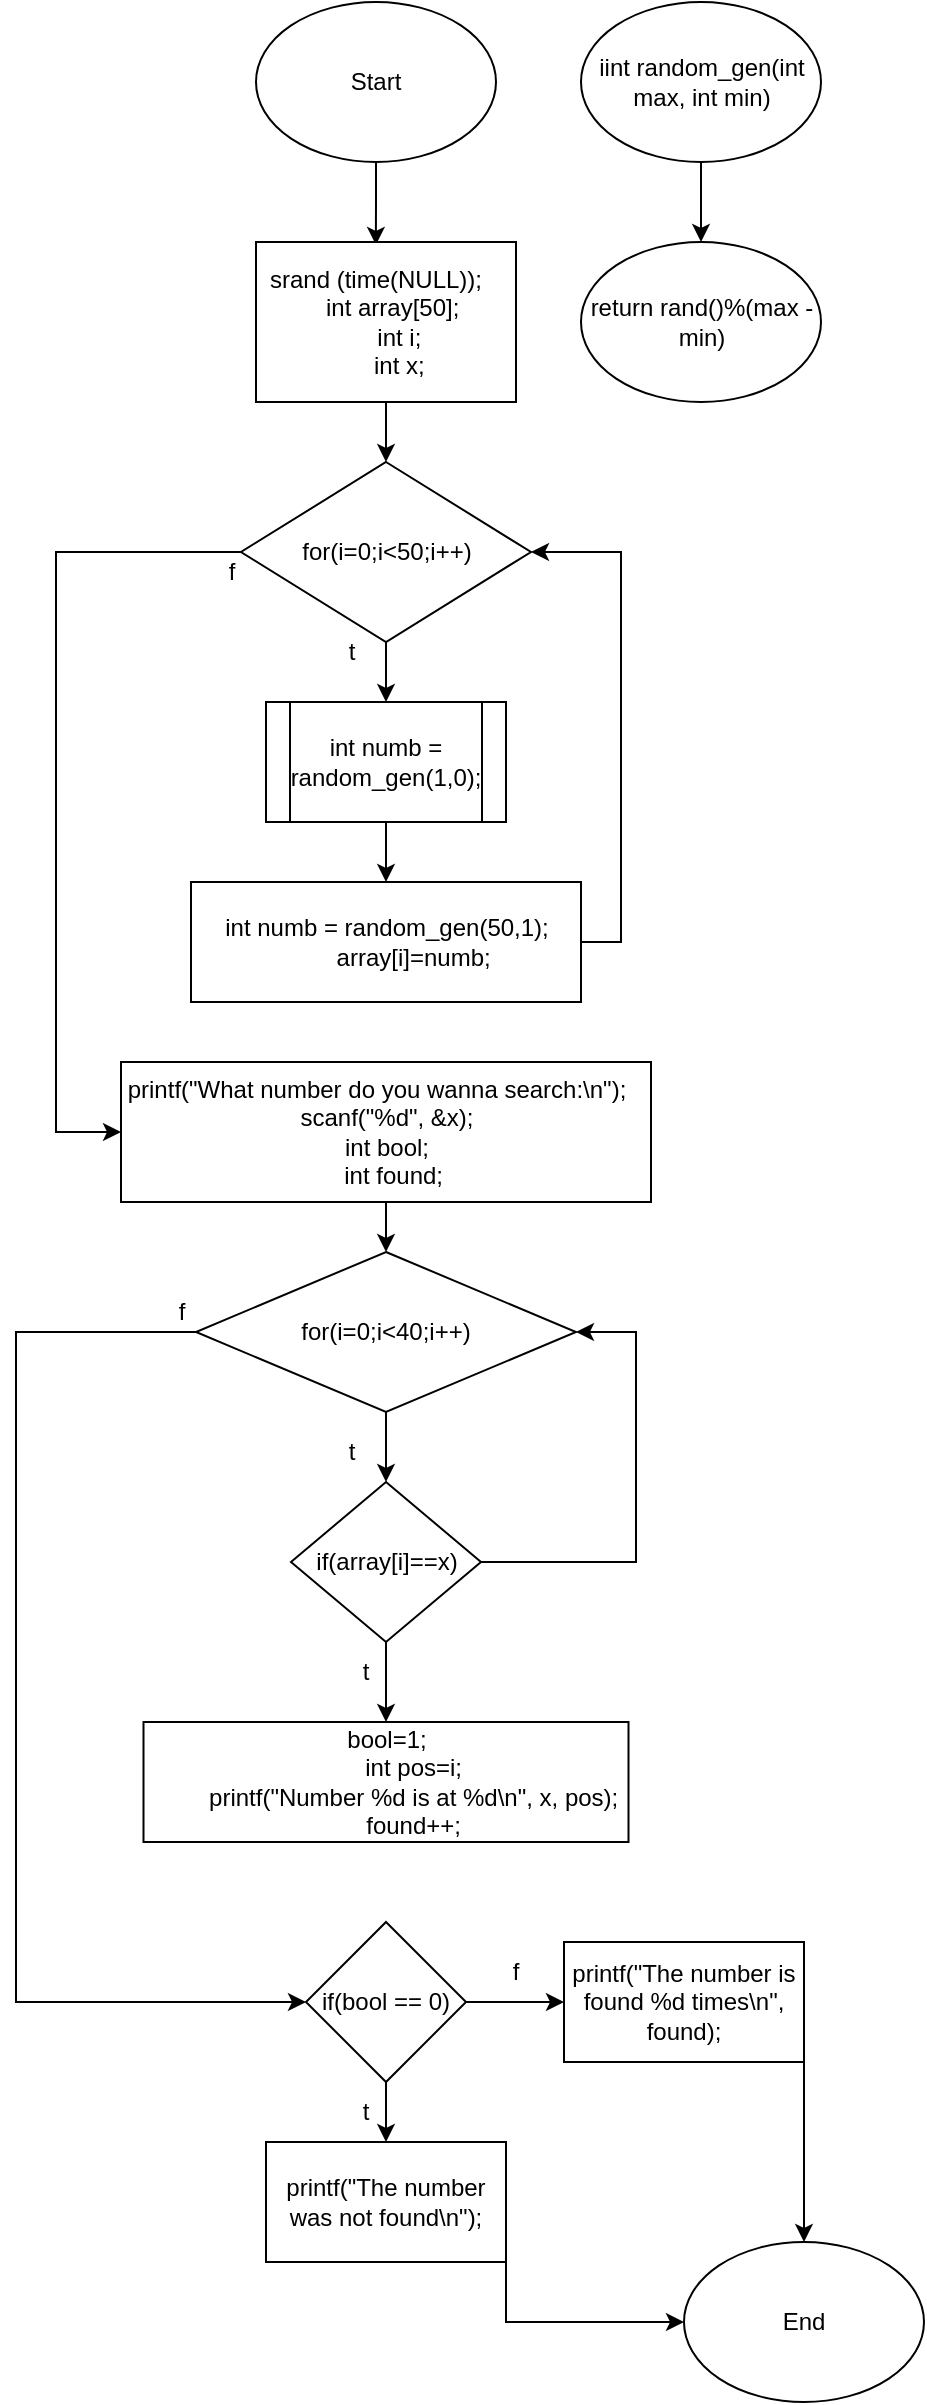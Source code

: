 <mxfile version="17.2.4" type="device"><diagram id="C5RBs43oDa-KdzZeNtuy" name="Page-1"><mxGraphModel dx="1500" dy="863" grid="1" gridSize="10" guides="1" tooltips="1" connect="1" arrows="1" fold="1" page="1" pageScale="1" pageWidth="827" pageHeight="1169" math="0" shadow="0"><root><mxCell id="WIyWlLk6GJQsqaUBKTNV-0"/><mxCell id="WIyWlLk6GJQsqaUBKTNV-1" parent="WIyWlLk6GJQsqaUBKTNV-0"/><mxCell id="m10U2tfGSO2qaY1PiXlu-16" style="edgeStyle=orthogonalEdgeStyle;rounded=0;orthogonalLoop=1;jettySize=auto;html=1;exitX=0.5;exitY=1;exitDx=0;exitDy=0;entryX=0.461;entryY=0.018;entryDx=0;entryDy=0;entryPerimeter=0;" parent="WIyWlLk6GJQsqaUBKTNV-1" source="m10U2tfGSO2qaY1PiXlu-0" target="m10U2tfGSO2qaY1PiXlu-1" edge="1"><mxGeometry relative="1" as="geometry"/></mxCell><mxCell id="m10U2tfGSO2qaY1PiXlu-0" value="Start" style="ellipse;whiteSpace=wrap;html=1;" parent="WIyWlLk6GJQsqaUBKTNV-1" vertex="1"><mxGeometry x="140" y="50" width="120" height="80" as="geometry"/></mxCell><mxCell id="m10U2tfGSO2qaY1PiXlu-17" style="edgeStyle=orthogonalEdgeStyle;rounded=0;orthogonalLoop=1;jettySize=auto;html=1;exitX=0.5;exitY=1;exitDx=0;exitDy=0;entryX=0.5;entryY=0;entryDx=0;entryDy=0;" parent="WIyWlLk6GJQsqaUBKTNV-1" source="m10U2tfGSO2qaY1PiXlu-1" target="m10U2tfGSO2qaY1PiXlu-3" edge="1"><mxGeometry relative="1" as="geometry"/></mxCell><mxCell id="m10U2tfGSO2qaY1PiXlu-1" value="&lt;div&gt;srand (time(NULL));&amp;nbsp; &amp;nbsp; &amp;nbsp;&amp;nbsp;&lt;span&gt;int array[50];&lt;/span&gt;&lt;/div&gt;&lt;div&gt;&amp;nbsp; &amp;nbsp; int i;&lt;/div&gt;&lt;div&gt;&amp;nbsp; &amp;nbsp; int x;&lt;/div&gt;" style="rounded=0;whiteSpace=wrap;html=1;" parent="WIyWlLk6GJQsqaUBKTNV-1" vertex="1"><mxGeometry x="140" y="170" width="130" height="80" as="geometry"/></mxCell><mxCell id="m10U2tfGSO2qaY1PiXlu-19" style="edgeStyle=orthogonalEdgeStyle;rounded=0;orthogonalLoop=1;jettySize=auto;html=1;exitX=0;exitY=0.5;exitDx=0;exitDy=0;entryX=0;entryY=0.5;entryDx=0;entryDy=0;" parent="WIyWlLk6GJQsqaUBKTNV-1" source="m10U2tfGSO2qaY1PiXlu-3" target="m10U2tfGSO2qaY1PiXlu-5" edge="1"><mxGeometry relative="1" as="geometry"><Array as="points"><mxPoint x="40" y="325"/><mxPoint x="40" y="615"/></Array></mxGeometry></mxCell><mxCell id="BV515K4PqDbMzkxfBzsf-2" style="edgeStyle=orthogonalEdgeStyle;rounded=0;orthogonalLoop=1;jettySize=auto;html=1;exitX=0.5;exitY=1;exitDx=0;exitDy=0;entryX=0.5;entryY=0;entryDx=0;entryDy=0;" edge="1" parent="WIyWlLk6GJQsqaUBKTNV-1" source="m10U2tfGSO2qaY1PiXlu-3" target="BV515K4PqDbMzkxfBzsf-0"><mxGeometry relative="1" as="geometry"/></mxCell><mxCell id="m10U2tfGSO2qaY1PiXlu-3" value="for(i=0;i&amp;lt;50;i++)" style="rhombus;whiteSpace=wrap;html=1;" parent="WIyWlLk6GJQsqaUBKTNV-1" vertex="1"><mxGeometry x="132.5" y="280" width="145" height="90" as="geometry"/></mxCell><mxCell id="m10U2tfGSO2qaY1PiXlu-28" style="edgeStyle=orthogonalEdgeStyle;rounded=0;orthogonalLoop=1;jettySize=auto;html=1;exitX=1;exitY=0.5;exitDx=0;exitDy=0;entryX=1;entryY=0.5;entryDx=0;entryDy=0;" parent="WIyWlLk6GJQsqaUBKTNV-1" source="m10U2tfGSO2qaY1PiXlu-4" target="m10U2tfGSO2qaY1PiXlu-3" edge="1"><mxGeometry relative="1" as="geometry"/></mxCell><mxCell id="m10U2tfGSO2qaY1PiXlu-4" value="&lt;div&gt;int numb = random_gen(50,1);&lt;/div&gt;&lt;div&gt;&amp;nbsp; &amp;nbsp; &amp;nbsp; &amp;nbsp; array[i]=numb;&lt;/div&gt;" style="rounded=0;whiteSpace=wrap;html=1;" parent="WIyWlLk6GJQsqaUBKTNV-1" vertex="1"><mxGeometry x="107.5" y="490" width="195" height="60" as="geometry"/></mxCell><mxCell id="m10U2tfGSO2qaY1PiXlu-22" style="edgeStyle=orthogonalEdgeStyle;rounded=0;orthogonalLoop=1;jettySize=auto;html=1;exitX=0.5;exitY=1;exitDx=0;exitDy=0;entryX=0.5;entryY=0;entryDx=0;entryDy=0;" parent="WIyWlLk6GJQsqaUBKTNV-1" source="m10U2tfGSO2qaY1PiXlu-5" target="m10U2tfGSO2qaY1PiXlu-7" edge="1"><mxGeometry relative="1" as="geometry"/></mxCell><mxCell id="m10U2tfGSO2qaY1PiXlu-5" value="printf(&quot;What number do you wanna search:\n&quot;);&amp;nbsp; &amp;nbsp; scanf(&quot;%d&quot;, &amp;amp;x);&lt;br&gt;&lt;div&gt;int bool;&lt;/div&gt;&lt;div&gt;&amp;nbsp; int found;&lt;/div&gt;" style="rounded=0;whiteSpace=wrap;html=1;" parent="WIyWlLk6GJQsqaUBKTNV-1" vertex="1"><mxGeometry x="72.5" y="580" width="265" height="70" as="geometry"/></mxCell><mxCell id="m10U2tfGSO2qaY1PiXlu-23" style="edgeStyle=orthogonalEdgeStyle;rounded=0;orthogonalLoop=1;jettySize=auto;html=1;exitX=0.5;exitY=1;exitDx=0;exitDy=0;entryX=0.5;entryY=0;entryDx=0;entryDy=0;" parent="WIyWlLk6GJQsqaUBKTNV-1" source="m10U2tfGSO2qaY1PiXlu-7" target="m10U2tfGSO2qaY1PiXlu-8" edge="1"><mxGeometry relative="1" as="geometry"/></mxCell><mxCell id="m10U2tfGSO2qaY1PiXlu-24" style="edgeStyle=orthogonalEdgeStyle;rounded=0;orthogonalLoop=1;jettySize=auto;html=1;exitX=0;exitY=0.5;exitDx=0;exitDy=0;entryX=0;entryY=0.5;entryDx=0;entryDy=0;" parent="WIyWlLk6GJQsqaUBKTNV-1" source="m10U2tfGSO2qaY1PiXlu-7" target="m10U2tfGSO2qaY1PiXlu-10" edge="1"><mxGeometry relative="1" as="geometry"><Array as="points"><mxPoint x="20" y="715"/><mxPoint x="20" y="1050"/></Array></mxGeometry></mxCell><mxCell id="m10U2tfGSO2qaY1PiXlu-7" value="for(i=0;i&amp;lt;40;i++)" style="rhombus;whiteSpace=wrap;html=1;" parent="WIyWlLk6GJQsqaUBKTNV-1" vertex="1"><mxGeometry x="110" y="675" width="190" height="80" as="geometry"/></mxCell><mxCell id="m10U2tfGSO2qaY1PiXlu-25" style="edgeStyle=orthogonalEdgeStyle;rounded=0;orthogonalLoop=1;jettySize=auto;html=1;exitX=1;exitY=0.5;exitDx=0;exitDy=0;entryX=1;entryY=0.5;entryDx=0;entryDy=0;" parent="WIyWlLk6GJQsqaUBKTNV-1" source="m10U2tfGSO2qaY1PiXlu-8" target="m10U2tfGSO2qaY1PiXlu-7" edge="1"><mxGeometry relative="1" as="geometry"><Array as="points"><mxPoint x="330" y="830"/><mxPoint x="330" y="715"/></Array></mxGeometry></mxCell><mxCell id="m10U2tfGSO2qaY1PiXlu-29" style="edgeStyle=orthogonalEdgeStyle;rounded=0;orthogonalLoop=1;jettySize=auto;html=1;exitX=0.5;exitY=1;exitDx=0;exitDy=0;entryX=0.5;entryY=0;entryDx=0;entryDy=0;" parent="WIyWlLk6GJQsqaUBKTNV-1" source="m10U2tfGSO2qaY1PiXlu-8" target="m10U2tfGSO2qaY1PiXlu-9" edge="1"><mxGeometry relative="1" as="geometry"/></mxCell><mxCell id="m10U2tfGSO2qaY1PiXlu-8" value="if(array[i]==x)" style="rhombus;whiteSpace=wrap;html=1;" parent="WIyWlLk6GJQsqaUBKTNV-1" vertex="1"><mxGeometry x="157.5" y="790" width="95" height="80" as="geometry"/></mxCell><mxCell id="m10U2tfGSO2qaY1PiXlu-9" value="bool=1;&#10;        int pos=i;&#10;        printf(&quot;Number %d is at %d\n&quot;, x, pos);&#10;        found++;" style="rounded=0;whiteSpace=wrap;html=1;" parent="WIyWlLk6GJQsqaUBKTNV-1" vertex="1"><mxGeometry x="83.75" y="910" width="242.5" height="60" as="geometry"/></mxCell><mxCell id="m10U2tfGSO2qaY1PiXlu-31" style="edgeStyle=orthogonalEdgeStyle;rounded=0;orthogonalLoop=1;jettySize=auto;html=1;exitX=1;exitY=0.5;exitDx=0;exitDy=0;entryX=0;entryY=0.5;entryDx=0;entryDy=0;" parent="WIyWlLk6GJQsqaUBKTNV-1" source="m10U2tfGSO2qaY1PiXlu-10" target="m10U2tfGSO2qaY1PiXlu-14" edge="1"><mxGeometry relative="1" as="geometry"/></mxCell><mxCell id="m10U2tfGSO2qaY1PiXlu-32" style="edgeStyle=orthogonalEdgeStyle;rounded=0;orthogonalLoop=1;jettySize=auto;html=1;exitX=0.5;exitY=1;exitDx=0;exitDy=0;entryX=0.5;entryY=0;entryDx=0;entryDy=0;" parent="WIyWlLk6GJQsqaUBKTNV-1" source="m10U2tfGSO2qaY1PiXlu-10" target="m10U2tfGSO2qaY1PiXlu-11" edge="1"><mxGeometry relative="1" as="geometry"/></mxCell><mxCell id="m10U2tfGSO2qaY1PiXlu-10" value="if(bool == 0)" style="rhombus;whiteSpace=wrap;html=1;" parent="WIyWlLk6GJQsqaUBKTNV-1" vertex="1"><mxGeometry x="165" y="1010" width="80" height="80" as="geometry"/></mxCell><mxCell id="m10U2tfGSO2qaY1PiXlu-33" style="edgeStyle=orthogonalEdgeStyle;rounded=0;orthogonalLoop=1;jettySize=auto;html=1;exitX=1;exitY=1;exitDx=0;exitDy=0;entryX=0;entryY=0.5;entryDx=0;entryDy=0;" parent="WIyWlLk6GJQsqaUBKTNV-1" source="m10U2tfGSO2qaY1PiXlu-11" target="m10U2tfGSO2qaY1PiXlu-15" edge="1"><mxGeometry relative="1" as="geometry"/></mxCell><mxCell id="m10U2tfGSO2qaY1PiXlu-11" value="printf(&quot;The number was not found\n&quot;);" style="rounded=0;whiteSpace=wrap;html=1;" parent="WIyWlLk6GJQsqaUBKTNV-1" vertex="1"><mxGeometry x="145" y="1120" width="120" height="60" as="geometry"/></mxCell><mxCell id="m10U2tfGSO2qaY1PiXlu-34" style="edgeStyle=orthogonalEdgeStyle;rounded=0;orthogonalLoop=1;jettySize=auto;html=1;exitX=1;exitY=1;exitDx=0;exitDy=0;" parent="WIyWlLk6GJQsqaUBKTNV-1" source="m10U2tfGSO2qaY1PiXlu-14" target="m10U2tfGSO2qaY1PiXlu-15" edge="1"><mxGeometry relative="1" as="geometry"/></mxCell><mxCell id="m10U2tfGSO2qaY1PiXlu-14" value="printf(&quot;The number is found %d times\n&quot;, found);" style="rounded=0;whiteSpace=wrap;html=1;" parent="WIyWlLk6GJQsqaUBKTNV-1" vertex="1"><mxGeometry x="294" y="1020" width="120" height="60" as="geometry"/></mxCell><mxCell id="m10U2tfGSO2qaY1PiXlu-15" value="End" style="ellipse;whiteSpace=wrap;html=1;" parent="WIyWlLk6GJQsqaUBKTNV-1" vertex="1"><mxGeometry x="354" y="1170" width="120" height="80" as="geometry"/></mxCell><mxCell id="m10U2tfGSO2qaY1PiXlu-20" value="t" style="text;html=1;strokeColor=none;fillColor=none;align=center;verticalAlign=middle;whiteSpace=wrap;rounded=0;" parent="WIyWlLk6GJQsqaUBKTNV-1" vertex="1"><mxGeometry x="157.5" y="360" width="60" height="30" as="geometry"/></mxCell><mxCell id="m10U2tfGSO2qaY1PiXlu-21" value="f" style="text;html=1;strokeColor=none;fillColor=none;align=center;verticalAlign=middle;whiteSpace=wrap;rounded=0;" parent="WIyWlLk6GJQsqaUBKTNV-1" vertex="1"><mxGeometry x="97.5" y="320" width="60" height="30" as="geometry"/></mxCell><mxCell id="m10U2tfGSO2qaY1PiXlu-26" value="t" style="text;html=1;strokeColor=none;fillColor=none;align=center;verticalAlign=middle;whiteSpace=wrap;rounded=0;" parent="WIyWlLk6GJQsqaUBKTNV-1" vertex="1"><mxGeometry x="158" y="760" width="60" height="30" as="geometry"/></mxCell><mxCell id="m10U2tfGSO2qaY1PiXlu-27" value="f" style="text;html=1;strokeColor=none;fillColor=none;align=center;verticalAlign=middle;whiteSpace=wrap;rounded=0;" parent="WIyWlLk6GJQsqaUBKTNV-1" vertex="1"><mxGeometry x="73" y="690" width="60" height="30" as="geometry"/></mxCell><mxCell id="m10U2tfGSO2qaY1PiXlu-30" value="t" style="text;html=1;strokeColor=none;fillColor=none;align=center;verticalAlign=middle;whiteSpace=wrap;rounded=0;" parent="WIyWlLk6GJQsqaUBKTNV-1" vertex="1"><mxGeometry x="165" y="870" width="60" height="30" as="geometry"/></mxCell><mxCell id="m10U2tfGSO2qaY1PiXlu-35" value="t" style="text;html=1;strokeColor=none;fillColor=none;align=center;verticalAlign=middle;whiteSpace=wrap;rounded=0;" parent="WIyWlLk6GJQsqaUBKTNV-1" vertex="1"><mxGeometry x="165" y="1090" width="60" height="30" as="geometry"/></mxCell><mxCell id="m10U2tfGSO2qaY1PiXlu-36" value="f" style="text;html=1;strokeColor=none;fillColor=none;align=center;verticalAlign=middle;whiteSpace=wrap;rounded=0;" parent="WIyWlLk6GJQsqaUBKTNV-1" vertex="1"><mxGeometry x="240" y="1020" width="60" height="30" as="geometry"/></mxCell><mxCell id="BV515K4PqDbMzkxfBzsf-3" style="edgeStyle=orthogonalEdgeStyle;rounded=0;orthogonalLoop=1;jettySize=auto;html=1;exitX=0.5;exitY=1;exitDx=0;exitDy=0;entryX=0.5;entryY=0;entryDx=0;entryDy=0;" edge="1" parent="WIyWlLk6GJQsqaUBKTNV-1" source="BV515K4PqDbMzkxfBzsf-0" target="m10U2tfGSO2qaY1PiXlu-4"><mxGeometry relative="1" as="geometry"/></mxCell><mxCell id="BV515K4PqDbMzkxfBzsf-0" value="&lt;span&gt;int numb = random_gen(1,0);&lt;/span&gt;" style="shape=process;whiteSpace=wrap;html=1;backgroundOutline=1;" vertex="1" parent="WIyWlLk6GJQsqaUBKTNV-1"><mxGeometry x="145" y="400" width="120" height="60" as="geometry"/></mxCell><mxCell id="BV515K4PqDbMzkxfBzsf-7" style="edgeStyle=orthogonalEdgeStyle;rounded=0;orthogonalLoop=1;jettySize=auto;html=1;entryX=0.5;entryY=0;entryDx=0;entryDy=0;" edge="1" parent="WIyWlLk6GJQsqaUBKTNV-1" source="BV515K4PqDbMzkxfBzsf-4" target="BV515K4PqDbMzkxfBzsf-5"><mxGeometry relative="1" as="geometry"/></mxCell><mxCell id="BV515K4PqDbMzkxfBzsf-4" value="iint random_gen(int max, int min)" style="ellipse;whiteSpace=wrap;html=1;" vertex="1" parent="WIyWlLk6GJQsqaUBKTNV-1"><mxGeometry x="302.5" y="50" width="120" height="80" as="geometry"/></mxCell><mxCell id="BV515K4PqDbMzkxfBzsf-5" value="return rand()%(max - min)" style="ellipse;whiteSpace=wrap;html=1;" vertex="1" parent="WIyWlLk6GJQsqaUBKTNV-1"><mxGeometry x="302.5" y="170" width="120" height="80" as="geometry"/></mxCell></root></mxGraphModel></diagram></mxfile>